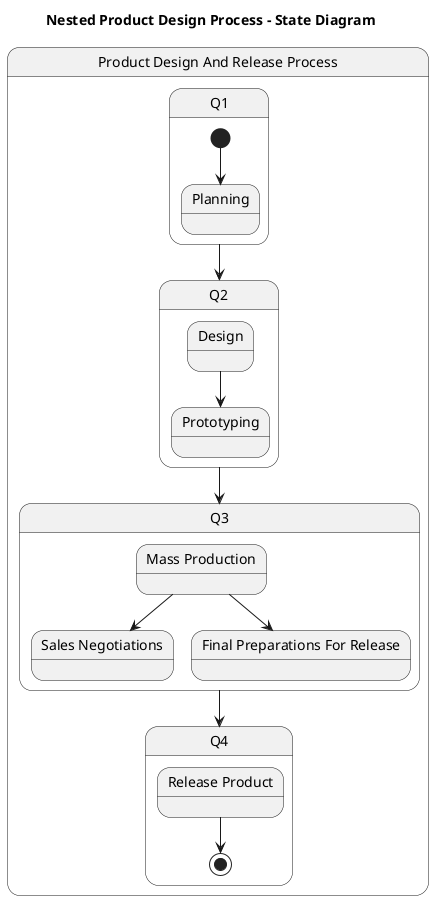 @startuml Nested_Product_Design_Process

title Nested Product Design Process - State Diagram

state "Product Design And Release Process" as P1 {

  state Q1 {
    [*] --> Planning
  }
  
  state Q2 {
    Design --> Prototyping
  }
  
  state Q3 {
    state "Mass Production" as MP
    state "Sales Negotiations" as SN
    state "Final Preparations For Release" as FPFR
    MP --> SN
    MP --> FPFR
  }
    
  state Q4 {
    state "Release Product" as RP
    RP --> [*]
  }
    
  Q1 --> Q2
  Q2 --> Q3
  Q3 --> Q4
  
}




@enduml